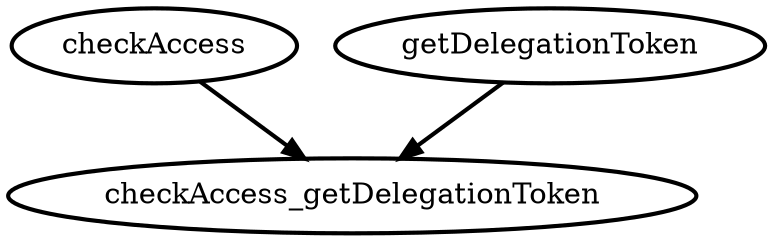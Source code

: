 digraph checkAccess_getDelegationToken{
checkAccess	->	checkAccess_getDelegationToken [style = bold];
getDelegationToken	->	checkAccess_getDelegationToken [style = bold];

checkAccess_getDelegationToken [style = bold];
getDelegationToken [style = bold];
checkAccess [style = bold];
}